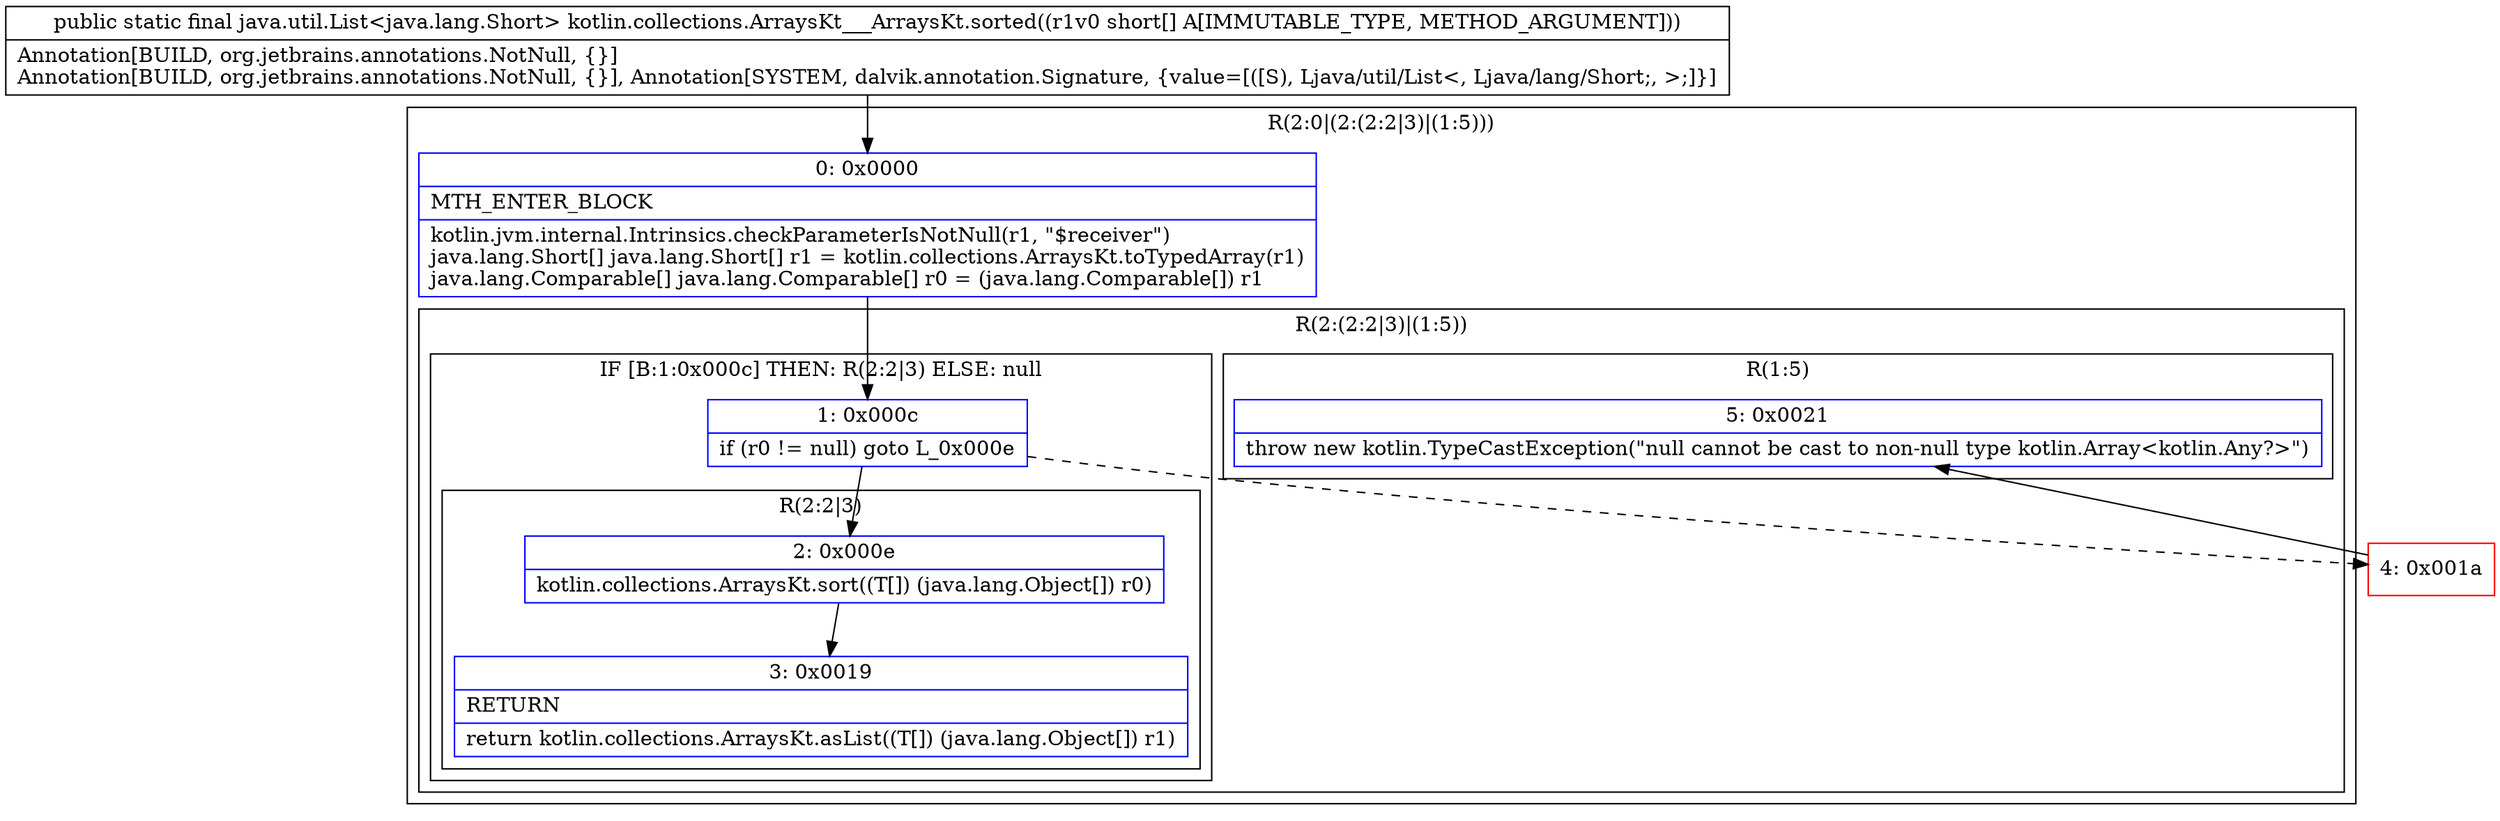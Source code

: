 digraph "CFG forkotlin.collections.ArraysKt___ArraysKt.sorted([S)Ljava\/util\/List;" {
subgraph cluster_Region_1649583391 {
label = "R(2:0|(2:(2:2|3)|(1:5)))";
node [shape=record,color=blue];
Node_0 [shape=record,label="{0\:\ 0x0000|MTH_ENTER_BLOCK\l|kotlin.jvm.internal.Intrinsics.checkParameterIsNotNull(r1, \"$receiver\")\ljava.lang.Short[] java.lang.Short[] r1 = kotlin.collections.ArraysKt.toTypedArray(r1)\ljava.lang.Comparable[] java.lang.Comparable[] r0 = (java.lang.Comparable[]) r1\l}"];
subgraph cluster_Region_1880480024 {
label = "R(2:(2:2|3)|(1:5))";
node [shape=record,color=blue];
subgraph cluster_IfRegion_353929141 {
label = "IF [B:1:0x000c] THEN: R(2:2|3) ELSE: null";
node [shape=record,color=blue];
Node_1 [shape=record,label="{1\:\ 0x000c|if (r0 != null) goto L_0x000e\l}"];
subgraph cluster_Region_4150191 {
label = "R(2:2|3)";
node [shape=record,color=blue];
Node_2 [shape=record,label="{2\:\ 0x000e|kotlin.collections.ArraysKt.sort((T[]) (java.lang.Object[]) r0)\l}"];
Node_3 [shape=record,label="{3\:\ 0x0019|RETURN\l|return kotlin.collections.ArraysKt.asList((T[]) (java.lang.Object[]) r1)\l}"];
}
}
subgraph cluster_Region_227789785 {
label = "R(1:5)";
node [shape=record,color=blue];
Node_5 [shape=record,label="{5\:\ 0x0021|throw new kotlin.TypeCastException(\"null cannot be cast to non\-null type kotlin.Array\<kotlin.Any?\>\")\l}"];
}
}
}
Node_4 [shape=record,color=red,label="{4\:\ 0x001a}"];
MethodNode[shape=record,label="{public static final java.util.List\<java.lang.Short\> kotlin.collections.ArraysKt___ArraysKt.sorted((r1v0 short[] A[IMMUTABLE_TYPE, METHOD_ARGUMENT]))  | Annotation[BUILD, org.jetbrains.annotations.NotNull, \{\}]\lAnnotation[BUILD, org.jetbrains.annotations.NotNull, \{\}], Annotation[SYSTEM, dalvik.annotation.Signature, \{value=[([S), Ljava\/util\/List\<, Ljava\/lang\/Short;, \>;]\}]\l}"];
MethodNode -> Node_0;
Node_0 -> Node_1;
Node_1 -> Node_2;
Node_1 -> Node_4[style=dashed];
Node_2 -> Node_3;
Node_4 -> Node_5;
}

